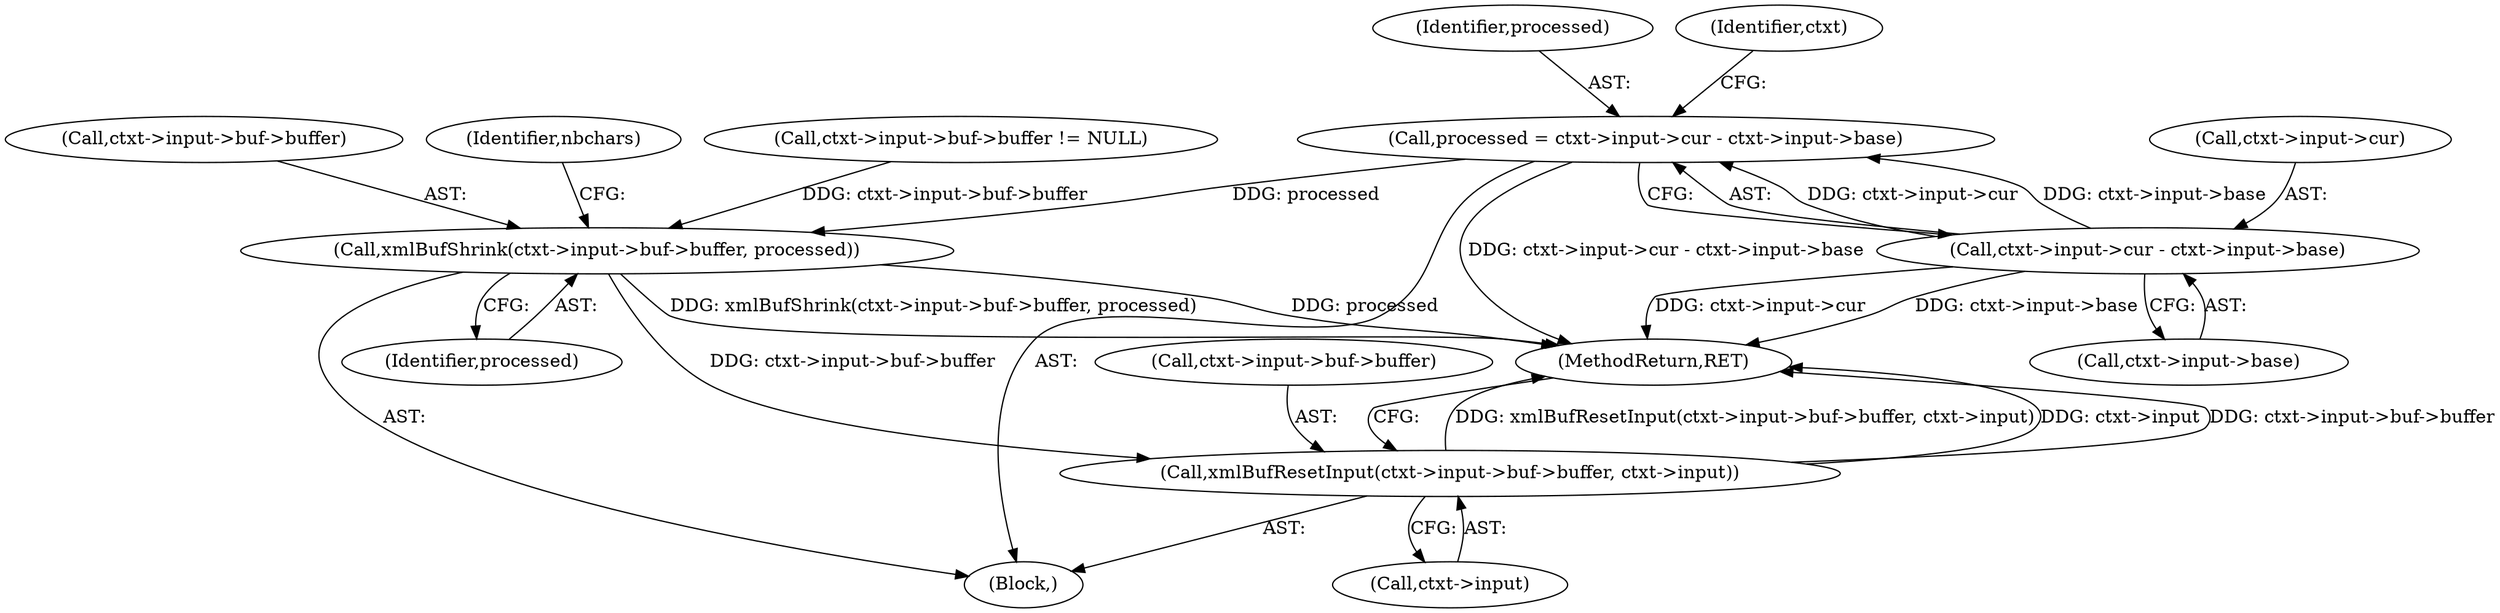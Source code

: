 digraph "1_Chrome_ee86799b2b90cd65e31a42e65fef44c58691285d@integer" {
"1000307" [label="(Call,processed = ctxt->input->cur - ctxt->input->base)"];
"1000309" [label="(Call,ctxt->input->cur - ctxt->input->base)"];
"1000320" [label="(Call,xmlBufShrink(ctxt->input->buf->buffer, processed))"];
"1000349" [label="(Call,xmlBufResetInput(ctxt->input->buf->buffer, ctxt->input))"];
"1000350" [label="(Call,ctxt->input->buf->buffer)"];
"1000309" [label="(Call,ctxt->input->cur - ctxt->input->base)"];
"1000321" [label="(Call,ctxt->input->buf->buffer)"];
"1000360" [label="(MethodReturn,RET)"];
"1000330" [label="(Identifier,nbchars)"];
"1000349" [label="(Call,xmlBufResetInput(ctxt->input->buf->buffer, ctxt->input))"];
"1000315" [label="(Call,ctxt->input->base)"];
"1000304" [label="(Block,)"];
"1000357" [label="(Call,ctxt->input)"];
"1000320" [label="(Call,xmlBufShrink(ctxt->input->buf->buffer, processed))"];
"1000308" [label="(Identifier,processed)"];
"1000295" [label="(Call,ctxt->input->buf->buffer != NULL)"];
"1000310" [label="(Call,ctxt->input->cur)"];
"1000324" [label="(Identifier,ctxt)"];
"1000307" [label="(Call,processed = ctxt->input->cur - ctxt->input->base)"];
"1000328" [label="(Identifier,processed)"];
"1000307" -> "1000304"  [label="AST: "];
"1000307" -> "1000309"  [label="CFG: "];
"1000308" -> "1000307"  [label="AST: "];
"1000309" -> "1000307"  [label="AST: "];
"1000324" -> "1000307"  [label="CFG: "];
"1000307" -> "1000360"  [label="DDG: ctxt->input->cur - ctxt->input->base"];
"1000309" -> "1000307"  [label="DDG: ctxt->input->cur"];
"1000309" -> "1000307"  [label="DDG: ctxt->input->base"];
"1000307" -> "1000320"  [label="DDG: processed"];
"1000309" -> "1000315"  [label="CFG: "];
"1000310" -> "1000309"  [label="AST: "];
"1000315" -> "1000309"  [label="AST: "];
"1000309" -> "1000360"  [label="DDG: ctxt->input->cur"];
"1000309" -> "1000360"  [label="DDG: ctxt->input->base"];
"1000320" -> "1000304"  [label="AST: "];
"1000320" -> "1000328"  [label="CFG: "];
"1000321" -> "1000320"  [label="AST: "];
"1000328" -> "1000320"  [label="AST: "];
"1000330" -> "1000320"  [label="CFG: "];
"1000320" -> "1000360"  [label="DDG: processed"];
"1000320" -> "1000360"  [label="DDG: xmlBufShrink(ctxt->input->buf->buffer, processed)"];
"1000295" -> "1000320"  [label="DDG: ctxt->input->buf->buffer"];
"1000320" -> "1000349"  [label="DDG: ctxt->input->buf->buffer"];
"1000349" -> "1000304"  [label="AST: "];
"1000349" -> "1000357"  [label="CFG: "];
"1000350" -> "1000349"  [label="AST: "];
"1000357" -> "1000349"  [label="AST: "];
"1000360" -> "1000349"  [label="CFG: "];
"1000349" -> "1000360"  [label="DDG: xmlBufResetInput(ctxt->input->buf->buffer, ctxt->input)"];
"1000349" -> "1000360"  [label="DDG: ctxt->input"];
"1000349" -> "1000360"  [label="DDG: ctxt->input->buf->buffer"];
}
